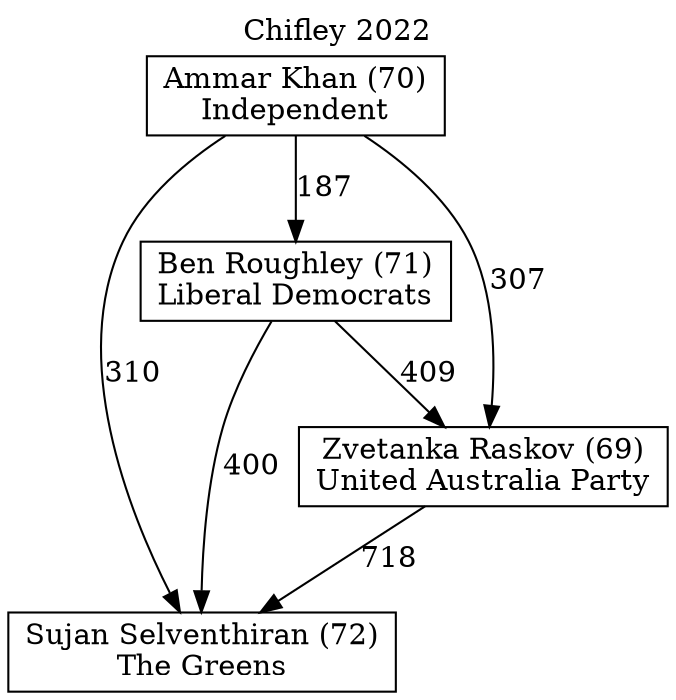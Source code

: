 // House preference flow
digraph "Sujan Selventhiran (72)_Chifley_2022" {
	graph [label="Chifley 2022" labelloc=t mclimit=10]
	node [shape=box]
	"Ammar Khan (70)" [label="Ammar Khan (70)
Independent"]
	"Ben Roughley (71)" [label="Ben Roughley (71)
Liberal Democrats"]
	"Sujan Selventhiran (72)" [label="Sujan Selventhiran (72)
The Greens"]
	"Zvetanka Raskov (69)" [label="Zvetanka Raskov (69)
United Australia Party"]
	"Ammar Khan (70)" -> "Ben Roughley (71)" [label=187]
	"Ammar Khan (70)" -> "Sujan Selventhiran (72)" [label=310]
	"Ammar Khan (70)" -> "Zvetanka Raskov (69)" [label=307]
	"Ben Roughley (71)" -> "Sujan Selventhiran (72)" [label=400]
	"Ben Roughley (71)" -> "Zvetanka Raskov (69)" [label=409]
	"Zvetanka Raskov (69)" -> "Sujan Selventhiran (72)" [label=718]
}

